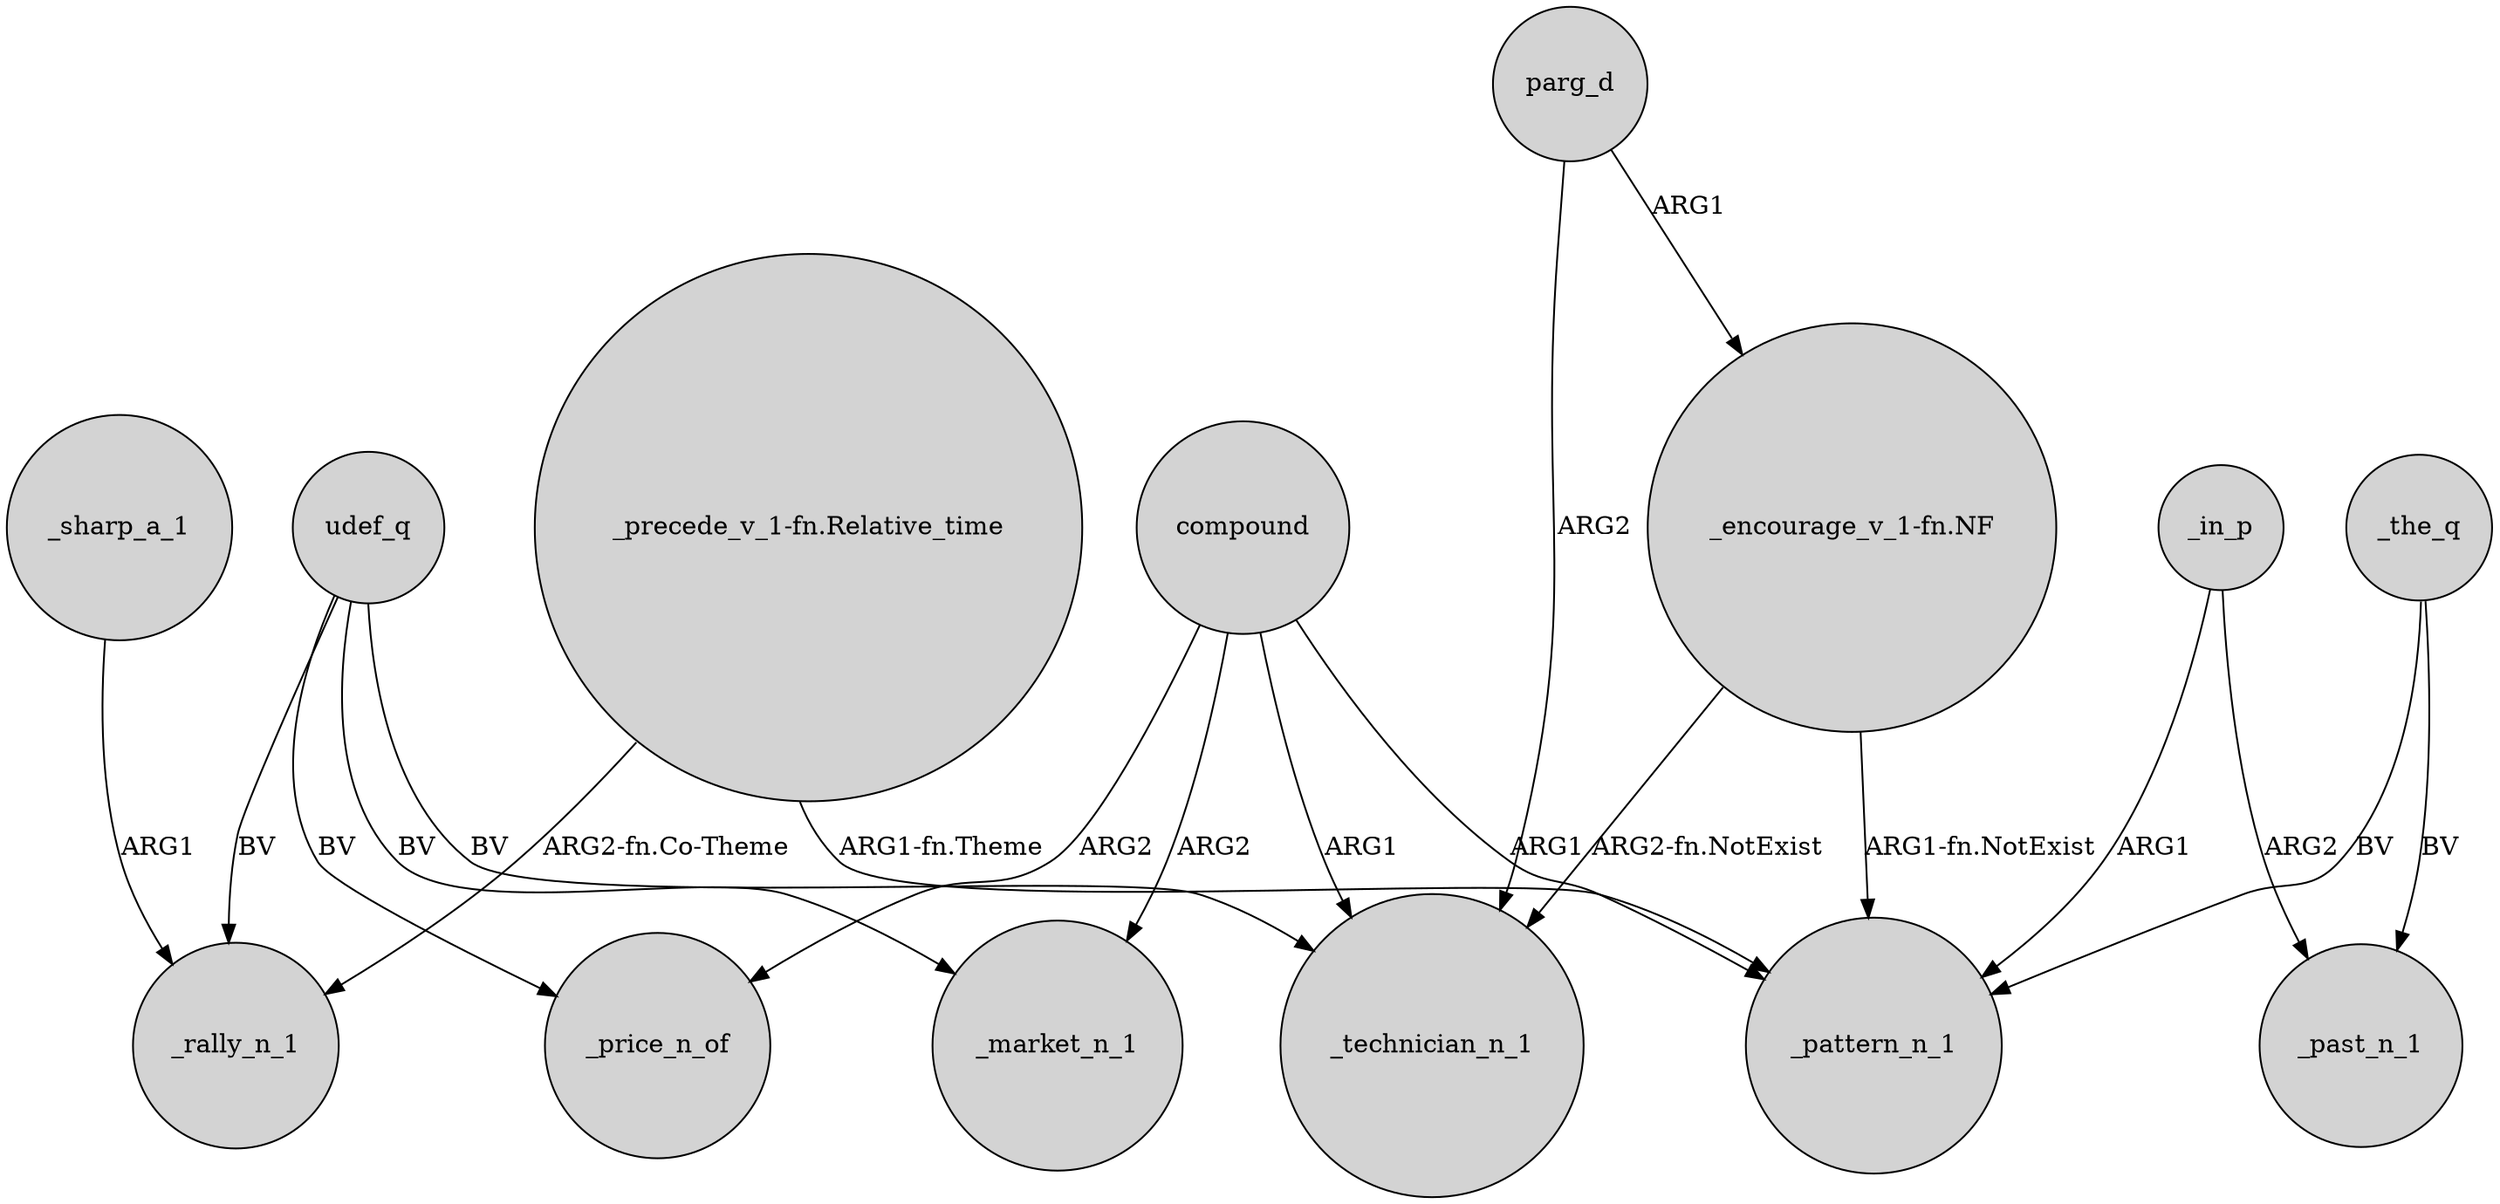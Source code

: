 digraph {
	node [shape=circle style=filled]
	compound -> _market_n_1 [label=ARG2]
	_the_q -> _pattern_n_1 [label=BV]
	compound -> _price_n_of [label=ARG2]
	"_precede_v_1-fn.Relative_time" -> _rally_n_1 [label="ARG2-fn.Co-Theme"]
	"_encourage_v_1-fn.NF" -> _pattern_n_1 [label="ARG1-fn.NotExist"]
	udef_q -> _price_n_of [label=BV]
	_sharp_a_1 -> _rally_n_1 [label=ARG1]
	_in_p -> _past_n_1 [label=ARG2]
	udef_q -> _market_n_1 [label=BV]
	udef_q -> _technician_n_1 [label=BV]
	"_encourage_v_1-fn.NF" -> _technician_n_1 [label="ARG2-fn.NotExist"]
	parg_d -> "_encourage_v_1-fn.NF" [label=ARG1]
	_the_q -> _past_n_1 [label=BV]
	parg_d -> _technician_n_1 [label=ARG2]
	_in_p -> _pattern_n_1 [label=ARG1]
	"_precede_v_1-fn.Relative_time" -> _pattern_n_1 [label="ARG1-fn.Theme"]
	compound -> _pattern_n_1 [label=ARG1]
	compound -> _technician_n_1 [label=ARG1]
	udef_q -> _rally_n_1 [label=BV]
}
